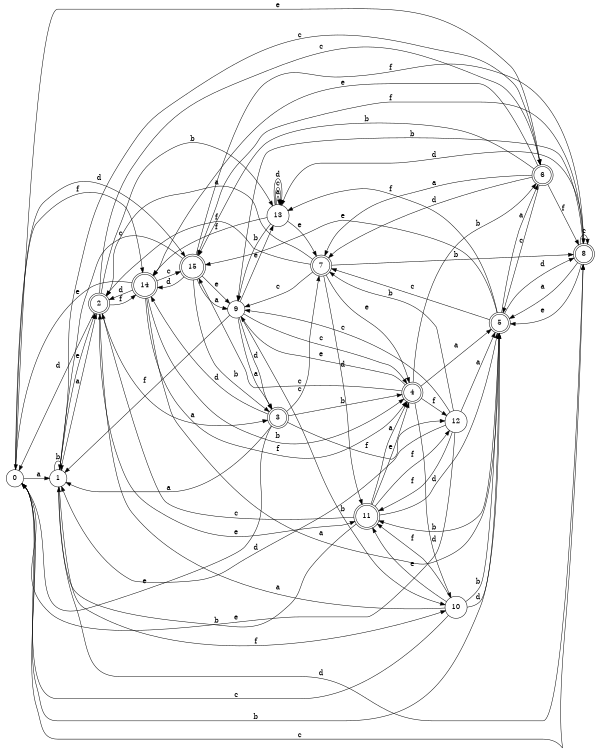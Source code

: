 digraph n13_5 {
__start0 [label="" shape="none"];

rankdir=LR;
size="8,5";

s0 [style="filled", color="black", fillcolor="white" shape="circle", label="0"];
s1 [style="filled", color="black", fillcolor="white" shape="circle", label="1"];
s2 [style="rounded,filled", color="black", fillcolor="white" shape="doublecircle", label="2"];
s3 [style="rounded,filled", color="black", fillcolor="white" shape="doublecircle", label="3"];
s4 [style="rounded,filled", color="black", fillcolor="white" shape="doublecircle", label="4"];
s5 [style="rounded,filled", color="black", fillcolor="white" shape="doublecircle", label="5"];
s6 [style="rounded,filled", color="black", fillcolor="white" shape="doublecircle", label="6"];
s7 [style="rounded,filled", color="black", fillcolor="white" shape="doublecircle", label="7"];
s8 [style="rounded,filled", color="black", fillcolor="white" shape="doublecircle", label="8"];
s9 [style="filled", color="black", fillcolor="white" shape="circle", label="9"];
s10 [style="filled", color="black", fillcolor="white" shape="circle", label="10"];
s11 [style="rounded,filled", color="black", fillcolor="white" shape="doublecircle", label="11"];
s12 [style="filled", color="black", fillcolor="white" shape="circle", label="12"];
s13 [style="filled", color="black", fillcolor="white" shape="circle", label="13"];
s14 [style="rounded,filled", color="black", fillcolor="white" shape="doublecircle", label="14"];
s15 [style="rounded,filled", color="black", fillcolor="white" shape="doublecircle", label="15"];
s0 -> s1 [label="a"];
s0 -> s5 [label="b"];
s0 -> s8 [label="c"];
s0 -> s15 [label="d"];
s0 -> s6 [label="e"];
s0 -> s14 [label="f"];
s1 -> s2 [label="a"];
s1 -> s1 [label="b"];
s1 -> s6 [label="c"];
s1 -> s8 [label="d"];
s1 -> s2 [label="e"];
s1 -> s10 [label="f"];
s2 -> s3 [label="a"];
s2 -> s13 [label="b"];
s2 -> s6 [label="c"];
s2 -> s0 [label="d"];
s2 -> s11 [label="e"];
s2 -> s14 [label="f"];
s3 -> s1 [label="a"];
s3 -> s4 [label="b"];
s3 -> s7 [label="c"];
s3 -> s14 [label="d"];
s3 -> s0 [label="e"];
s3 -> s12 [label="f"];
s4 -> s5 [label="a"];
s4 -> s6 [label="b"];
s4 -> s15 [label="c"];
s4 -> s10 [label="d"];
s4 -> s9 [label="e"];
s4 -> s12 [label="f"];
s5 -> s6 [label="a"];
s5 -> s11 [label="b"];
s5 -> s7 [label="c"];
s5 -> s8 [label="d"];
s5 -> s15 [label="e"];
s5 -> s13 [label="f"];
s6 -> s7 [label="a"];
s6 -> s15 [label="b"];
s6 -> s5 [label="c"];
s6 -> s7 [label="d"];
s6 -> s14 [label="e"];
s6 -> s8 [label="f"];
s7 -> s2 [label="a"];
s7 -> s8 [label="b"];
s7 -> s9 [label="c"];
s7 -> s11 [label="d"];
s7 -> s4 [label="e"];
s7 -> s2 [label="f"];
s8 -> s5 [label="a"];
s8 -> s9 [label="b"];
s8 -> s8 [label="c"];
s8 -> s13 [label="d"];
s8 -> s5 [label="e"];
s8 -> s15 [label="f"];
s9 -> s3 [label="a"];
s9 -> s10 [label="b"];
s9 -> s4 [label="c"];
s9 -> s3 [label="d"];
s9 -> s13 [label="e"];
s9 -> s1 [label="f"];
s10 -> s2 [label="a"];
s10 -> s5 [label="b"];
s10 -> s0 [label="c"];
s10 -> s5 [label="d"];
s10 -> s11 [label="e"];
s10 -> s11 [label="f"];
s11 -> s4 [label="a"];
s11 -> s1 [label="b"];
s11 -> s2 [label="c"];
s11 -> s5 [label="d"];
s11 -> s4 [label="e"];
s11 -> s12 [label="f"];
s12 -> s5 [label="a"];
s12 -> s7 [label="b"];
s12 -> s9 [label="c"];
s12 -> s1 [label="d"];
s12 -> s0 [label="e"];
s12 -> s11 [label="f"];
s13 -> s13 [label="a"];
s13 -> s9 [label="b"];
s13 -> s13 [label="c"];
s13 -> s13 [label="d"];
s13 -> s7 [label="e"];
s13 -> s14 [label="f"];
s14 -> s5 [label="a"];
s14 -> s4 [label="b"];
s14 -> s15 [label="c"];
s14 -> s2 [label="d"];
s14 -> s0 [label="e"];
s14 -> s4 [label="f"];
s15 -> s9 [label="a"];
s15 -> s3 [label="b"];
s15 -> s1 [label="c"];
s15 -> s14 [label="d"];
s15 -> s9 [label="e"];
s15 -> s8 [label="f"];

}